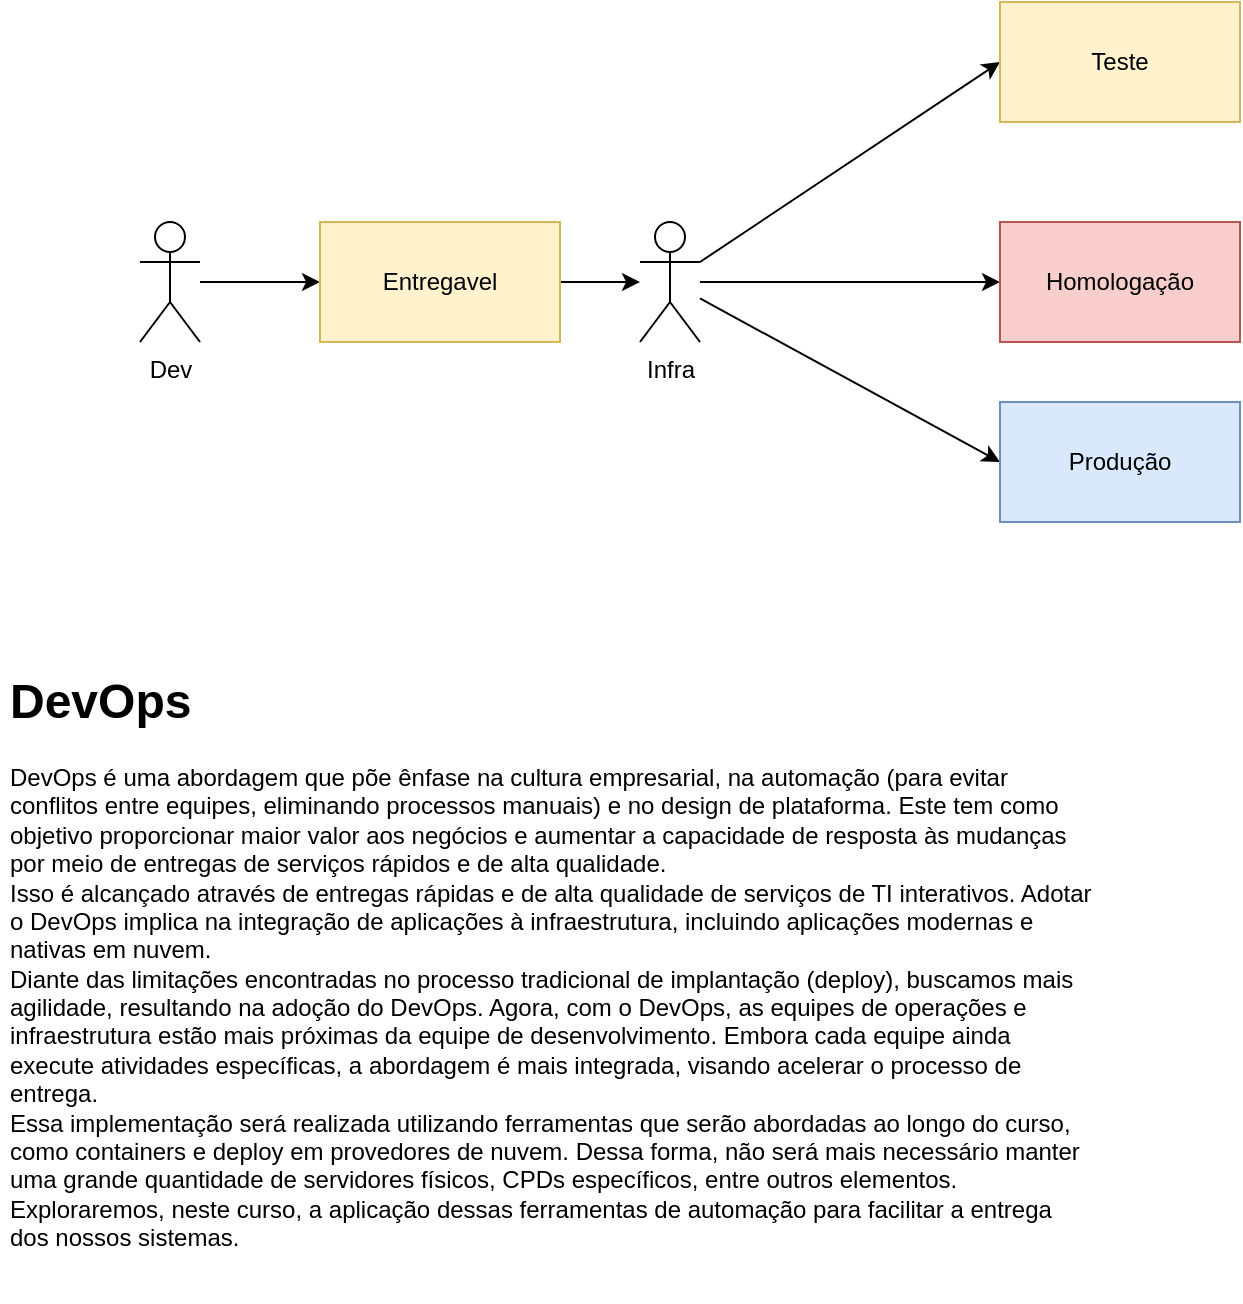 <mxfile version="23.0.2" type="device" pages="2">
  <diagram name="DevOps" id="qeGwK8HbxEXgVT1wGYrG">
    <mxGraphModel dx="1079" dy="449" grid="1" gridSize="10" guides="1" tooltips="1" connect="1" arrows="1" fold="1" page="1" pageScale="1" pageWidth="827" pageHeight="1169" math="0" shadow="0">
      <root>
        <mxCell id="0" />
        <mxCell id="1" parent="0" />
        <mxCell id="TzyoIMAmTbPeeiS_gisb-3" value="" style="edgeStyle=orthogonalEdgeStyle;rounded=0;orthogonalLoop=1;jettySize=auto;html=1;" edge="1" parent="1" source="TzyoIMAmTbPeeiS_gisb-1" target="TzyoIMAmTbPeeiS_gisb-2">
          <mxGeometry relative="1" as="geometry" />
        </mxCell>
        <mxCell id="TzyoIMAmTbPeeiS_gisb-1" value="Dev" style="shape=umlActor;verticalLabelPosition=bottom;verticalAlign=top;html=1;outlineConnect=0;" vertex="1" parent="1">
          <mxGeometry x="110" y="300" width="30" height="60" as="geometry" />
        </mxCell>
        <mxCell id="TzyoIMAmTbPeeiS_gisb-10" value="" style="edgeStyle=orthogonalEdgeStyle;rounded=0;orthogonalLoop=1;jettySize=auto;html=1;" edge="1" parent="1" source="TzyoIMAmTbPeeiS_gisb-2" target="TzyoIMAmTbPeeiS_gisb-4">
          <mxGeometry relative="1" as="geometry" />
        </mxCell>
        <mxCell id="TzyoIMAmTbPeeiS_gisb-2" value="Entregavel" style="rounded=0;whiteSpace=wrap;html=1;fillColor=#fff2cc;strokeColor=#d6b656;" vertex="1" parent="1">
          <mxGeometry x="200" y="300" width="120" height="60" as="geometry" />
        </mxCell>
        <mxCell id="TzyoIMAmTbPeeiS_gisb-16" style="rounded=0;orthogonalLoop=1;jettySize=auto;html=1;entryX=0;entryY=0.5;entryDx=0;entryDy=0;shadow=0;flowAnimation=0;" edge="1" parent="1" source="TzyoIMAmTbPeeiS_gisb-4" target="TzyoIMAmTbPeeiS_gisb-11">
          <mxGeometry relative="1" as="geometry" />
        </mxCell>
        <mxCell id="TzyoIMAmTbPeeiS_gisb-17" style="edgeStyle=orthogonalEdgeStyle;rounded=0;orthogonalLoop=1;jettySize=auto;html=1;" edge="1" parent="1" source="TzyoIMAmTbPeeiS_gisb-4" target="TzyoIMAmTbPeeiS_gisb-13">
          <mxGeometry relative="1" as="geometry" />
        </mxCell>
        <mxCell id="TzyoIMAmTbPeeiS_gisb-18" style="rounded=0;orthogonalLoop=1;jettySize=auto;html=1;entryX=0;entryY=0.5;entryDx=0;entryDy=0;" edge="1" parent="1" source="TzyoIMAmTbPeeiS_gisb-4" target="TzyoIMAmTbPeeiS_gisb-12">
          <mxGeometry relative="1" as="geometry" />
        </mxCell>
        <mxCell id="TzyoIMAmTbPeeiS_gisb-4" value="Infra" style="shape=umlActor;verticalLabelPosition=bottom;verticalAlign=top;html=1;outlineConnect=0;" vertex="1" parent="1">
          <mxGeometry x="360" y="300" width="30" height="60" as="geometry" />
        </mxCell>
        <mxCell id="TzyoIMAmTbPeeiS_gisb-11" value="Teste" style="rounded=0;whiteSpace=wrap;html=1;fillColor=#fff2cc;strokeColor=#d6b656;" vertex="1" parent="1">
          <mxGeometry x="540" y="190" width="120" height="60" as="geometry" />
        </mxCell>
        <mxCell id="TzyoIMAmTbPeeiS_gisb-12" value="Produção" style="rounded=0;whiteSpace=wrap;html=1;fillColor=#dae8fc;strokeColor=#6c8ebf;" vertex="1" parent="1">
          <mxGeometry x="540" y="390" width="120" height="60" as="geometry" />
        </mxCell>
        <mxCell id="TzyoIMAmTbPeeiS_gisb-13" value="Homologação" style="rounded=0;whiteSpace=wrap;html=1;fillColor=#f8cecc;strokeColor=#b85450;" vertex="1" parent="1">
          <mxGeometry x="540" y="300" width="120" height="60" as="geometry" />
        </mxCell>
        <mxCell id="TzyoIMAmTbPeeiS_gisb-24" value="&lt;h1&gt;DevOps&lt;/h1&gt;&lt;p&gt;DevOps é uma abordagem que põe ênfase na cultura empresarial, na automação (para evitar conflitos entre equipes, eliminando processos manuais) e no design de plataforma. Este tem como objetivo proporcionar maior valor aos negócios e aumentar a capacidade de resposta às mudanças por meio de entregas de serviços rápidos e de alta qualidade.&lt;br style=&quot;border-color: var(--border-color); padding: 0px; margin: 0px;&quot;&gt;Isso é alcançado através de entregas rápidas e de alta qualidade de serviços de TI interativos. Adotar o DevOps implica na integração de aplicações à infraestrutura, incluindo aplicações modernas e nativas em nuvem.&lt;br style=&quot;border-color: var(--border-color); padding: 0px; margin: 0px;&quot;&gt;Diante das limitações encontradas no processo tradicional de implantação (deploy), buscamos mais agilidade, resultando na adoção do DevOps. Agora, com o DevOps, as equipes de operações e infraestrutura estão mais próximas da equipe de desenvolvimento. Embora cada equipe ainda execute atividades específicas, a abordagem é mais integrada, visando acelerar o processo de entrega.&lt;br style=&quot;border-color: var(--border-color); padding: 0px; margin: 0px;&quot;&gt;Essa implementação será realizada utilizando ferramentas que serão abordadas ao longo do curso, como containers e deploy em provedores de nuvem. Dessa forma, não será mais necessário manter uma grande quantidade de servidores físicos, CPDs específicos, entre outros elementos. Exploraremos, neste curso, a aplicação dessas ferramentas de automação para facilitar a entrega dos nossos sistemas.&lt;br&gt;&lt;/p&gt;" style="text;html=1;strokeColor=none;fillColor=none;spacing=5;spacingTop=-20;whiteSpace=wrap;overflow=hidden;rounded=0;" vertex="1" parent="1">
          <mxGeometry x="40" y="520" width="550" height="320" as="geometry" />
        </mxCell>
      </root>
    </mxGraphModel>
  </diagram>
  <diagram id="ESlW1rMT5HP7rTPQBJwS" name="Container">
    <mxGraphModel dx="527" dy="219" grid="1" gridSize="10" guides="1" tooltips="1" connect="1" arrows="1" fold="1" page="1" pageScale="1" pageWidth="827" pageHeight="1169" math="0" shadow="0">
      <root>
        <mxCell id="0" />
        <mxCell id="1" parent="0" />
        <mxCell id="c7fzP9ZRDHX16IZHqOXV-1" value="Aplicação (.jar)" style="rounded=0;whiteSpace=wrap;html=1;" vertex="1" parent="1">
          <mxGeometry x="110" y="290" width="120" height="60" as="geometry" />
        </mxCell>
        <mxCell id="c7fzP9ZRDHX16IZHqOXV-11" value="" style="edgeStyle=orthogonalEdgeStyle;rounded=0;orthogonalLoop=1;jettySize=auto;html=1;" edge="1" parent="1" source="c7fzP9ZRDHX16IZHqOXV-5" target="c7fzP9ZRDHX16IZHqOXV-8">
          <mxGeometry relative="1" as="geometry" />
        </mxCell>
        <mxCell id="c7fzP9ZRDHX16IZHqOXV-5" value="Teste" style="rounded=0;whiteSpace=wrap;html=1;" vertex="1" parent="1">
          <mxGeometry x="390" y="200" width="120" height="60" as="geometry" />
        </mxCell>
        <mxCell id="c7fzP9ZRDHX16IZHqOXV-12" value="" style="edgeStyle=orthogonalEdgeStyle;rounded=0;orthogonalLoop=1;jettySize=auto;html=1;" edge="1" parent="1" source="c7fzP9ZRDHX16IZHqOXV-6" target="c7fzP9ZRDHX16IZHqOXV-9">
          <mxGeometry relative="1" as="geometry" />
        </mxCell>
        <mxCell id="c7fzP9ZRDHX16IZHqOXV-6" value="Homologação" style="rounded=0;whiteSpace=wrap;html=1;" vertex="1" parent="1">
          <mxGeometry x="390" y="280" width="120" height="60" as="geometry" />
        </mxCell>
        <mxCell id="c7fzP9ZRDHX16IZHqOXV-13" value="" style="edgeStyle=orthogonalEdgeStyle;rounded=0;orthogonalLoop=1;jettySize=auto;html=1;" edge="1" parent="1" source="c7fzP9ZRDHX16IZHqOXV-7" target="c7fzP9ZRDHX16IZHqOXV-10">
          <mxGeometry relative="1" as="geometry" />
        </mxCell>
        <mxCell id="c7fzP9ZRDHX16IZHqOXV-7" value="Produção" style="rounded=0;whiteSpace=wrap;html=1;" vertex="1" parent="1">
          <mxGeometry x="390" y="360" width="120" height="60" as="geometry" />
        </mxCell>
        <mxCell id="c7fzP9ZRDHX16IZHqOXV-8" value="" style="shape=cylinder3;whiteSpace=wrap;html=1;boundedLbl=1;backgroundOutline=1;size=15;" vertex="1" parent="1">
          <mxGeometry x="570" y="195" width="60" height="70" as="geometry" />
        </mxCell>
        <mxCell id="c7fzP9ZRDHX16IZHqOXV-9" value="" style="shape=cylinder3;whiteSpace=wrap;html=1;boundedLbl=1;backgroundOutline=1;size=15;" vertex="1" parent="1">
          <mxGeometry x="570" y="275" width="60" height="70" as="geometry" />
        </mxCell>
        <mxCell id="c7fzP9ZRDHX16IZHqOXV-10" value="" style="shape=cylinder3;whiteSpace=wrap;html=1;boundedLbl=1;backgroundOutline=1;size=15;" vertex="1" parent="1">
          <mxGeometry x="570" y="355" width="60" height="70" as="geometry" />
        </mxCell>
        <mxCell id="c7fzP9ZRDHX16IZHqOXV-24" value="" style="edgeStyle=orthogonalEdgeStyle;rounded=0;orthogonalLoop=1;jettySize=auto;html=1;" edge="1" parent="1" source="c7fzP9ZRDHX16IZHqOXV-19" target="c7fzP9ZRDHX16IZHqOXV-21">
          <mxGeometry relative="1" as="geometry" />
        </mxCell>
        <mxCell id="c7fzP9ZRDHX16IZHqOXV-19" value="" style="rounded=0;whiteSpace=wrap;html=1;" vertex="1" parent="1">
          <mxGeometry x="80" y="520" width="230" height="160" as="geometry" />
        </mxCell>
        <mxCell id="c7fzP9ZRDHX16IZHqOXV-20" value="Aplicação (.jar)" style="rounded=0;whiteSpace=wrap;html=1;" vertex="1" parent="1">
          <mxGeometry x="135" y="570" width="120" height="60" as="geometry" />
        </mxCell>
        <mxCell id="c7fzP9ZRDHX16IZHqOXV-21" value="" style="rounded=0;whiteSpace=wrap;html=1;" vertex="1" parent="1">
          <mxGeometry x="80" y="745" width="230" height="160" as="geometry" />
        </mxCell>
        <mxCell id="c7fzP9ZRDHX16IZHqOXV-22" value="" style="shape=cylinder3;whiteSpace=wrap;html=1;boundedLbl=1;backgroundOutline=1;size=15;" vertex="1" parent="1">
          <mxGeometry x="165" y="790" width="60" height="70" as="geometry" />
        </mxCell>
        <mxCell id="c7fzP9ZRDHX16IZHqOXV-25" value="Container" style="text;html=1;strokeColor=none;fillColor=none;align=center;verticalAlign=middle;whiteSpace=wrap;rounded=0;fontColor=#999999;fontStyle=3" vertex="1" parent="1">
          <mxGeometry x="80" y="520" width="60" height="30" as="geometry" />
        </mxCell>
        <mxCell id="c7fzP9ZRDHX16IZHqOXV-27" value="Container" style="text;html=1;strokeColor=none;fillColor=none;align=center;verticalAlign=middle;whiteSpace=wrap;rounded=0;fontColor=#999999;fontStyle=3" vertex="1" parent="1">
          <mxGeometry x="80" y="745" width="60" height="30" as="geometry" />
        </mxCell>
      </root>
    </mxGraphModel>
  </diagram>
</mxfile>
